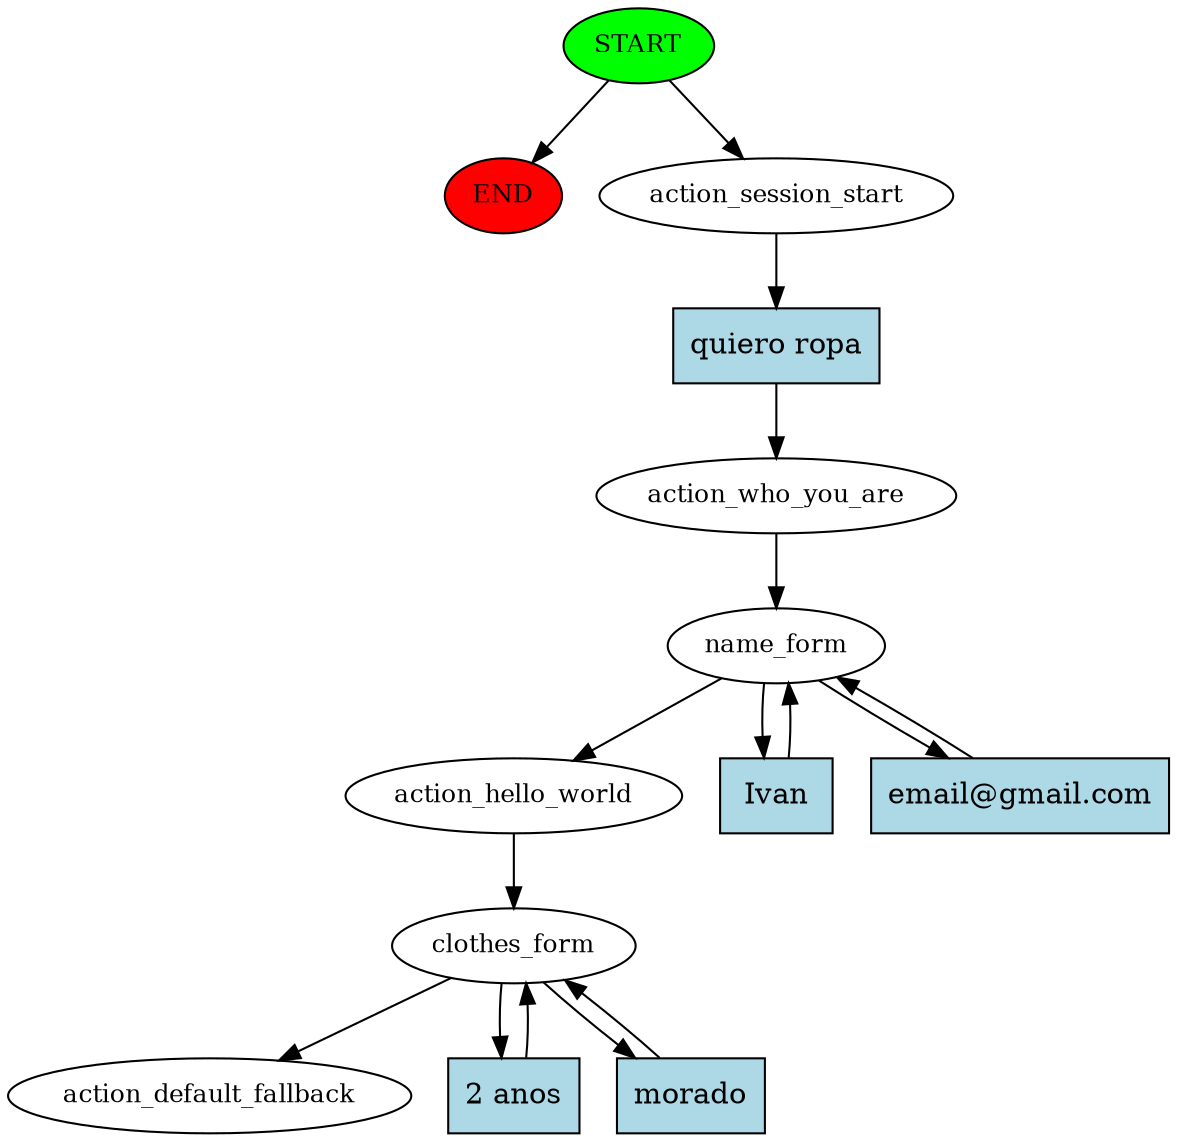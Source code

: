 digraph  {
0 [class="start active", fillcolor=green, fontsize=12, label=START, style=filled];
"-1" [class=end, fillcolor=red, fontsize=12, label=END, style=filled];
1 [class=active, fontsize=12, label=action_session_start];
2 [class=active, fontsize=12, label=action_who_you_are];
3 [class=active, fontsize=12, label=name_form];
6 [class=active, fontsize=12, label=action_hello_world];
7 [class=active, fontsize=12, label=clothes_form];
12 [class="dashed active", fontsize=12, label=action_default_fallback];
13 [class="intent active", fillcolor=lightblue, label="quiero ropa", shape=rect, style=filled];
14 [class="intent active", fillcolor=lightblue, label=Ivan, shape=rect, style=filled];
15 [class="intent active", fillcolor=lightblue, label="email@gmail.com", shape=rect, style=filled];
16 [class="intent active", fillcolor=lightblue, label="2 anos", shape=rect, style=filled];
17 [class="intent active", fillcolor=lightblue, label=morado, shape=rect, style=filled];
0 -> "-1"  [class="", key=NONE, label=""];
0 -> 1  [class=active, key=NONE, label=""];
1 -> 13  [class=active, key=0];
2 -> 3  [class=active, key=NONE, label=""];
3 -> 6  [class=active, key=NONE, label=""];
3 -> 14  [class=active, key=0];
3 -> 15  [class=active, key=0];
6 -> 7  [class=active, key=NONE, label=""];
7 -> 12  [class=active, key=NONE, label=""];
7 -> 16  [class=active, key=0];
7 -> 17  [class=active, key=0];
13 -> 2  [class=active, key=0];
14 -> 3  [class=active, key=0];
15 -> 3  [class=active, key=0];
16 -> 7  [class=active, key=0];
17 -> 7  [class=active, key=0];
}
